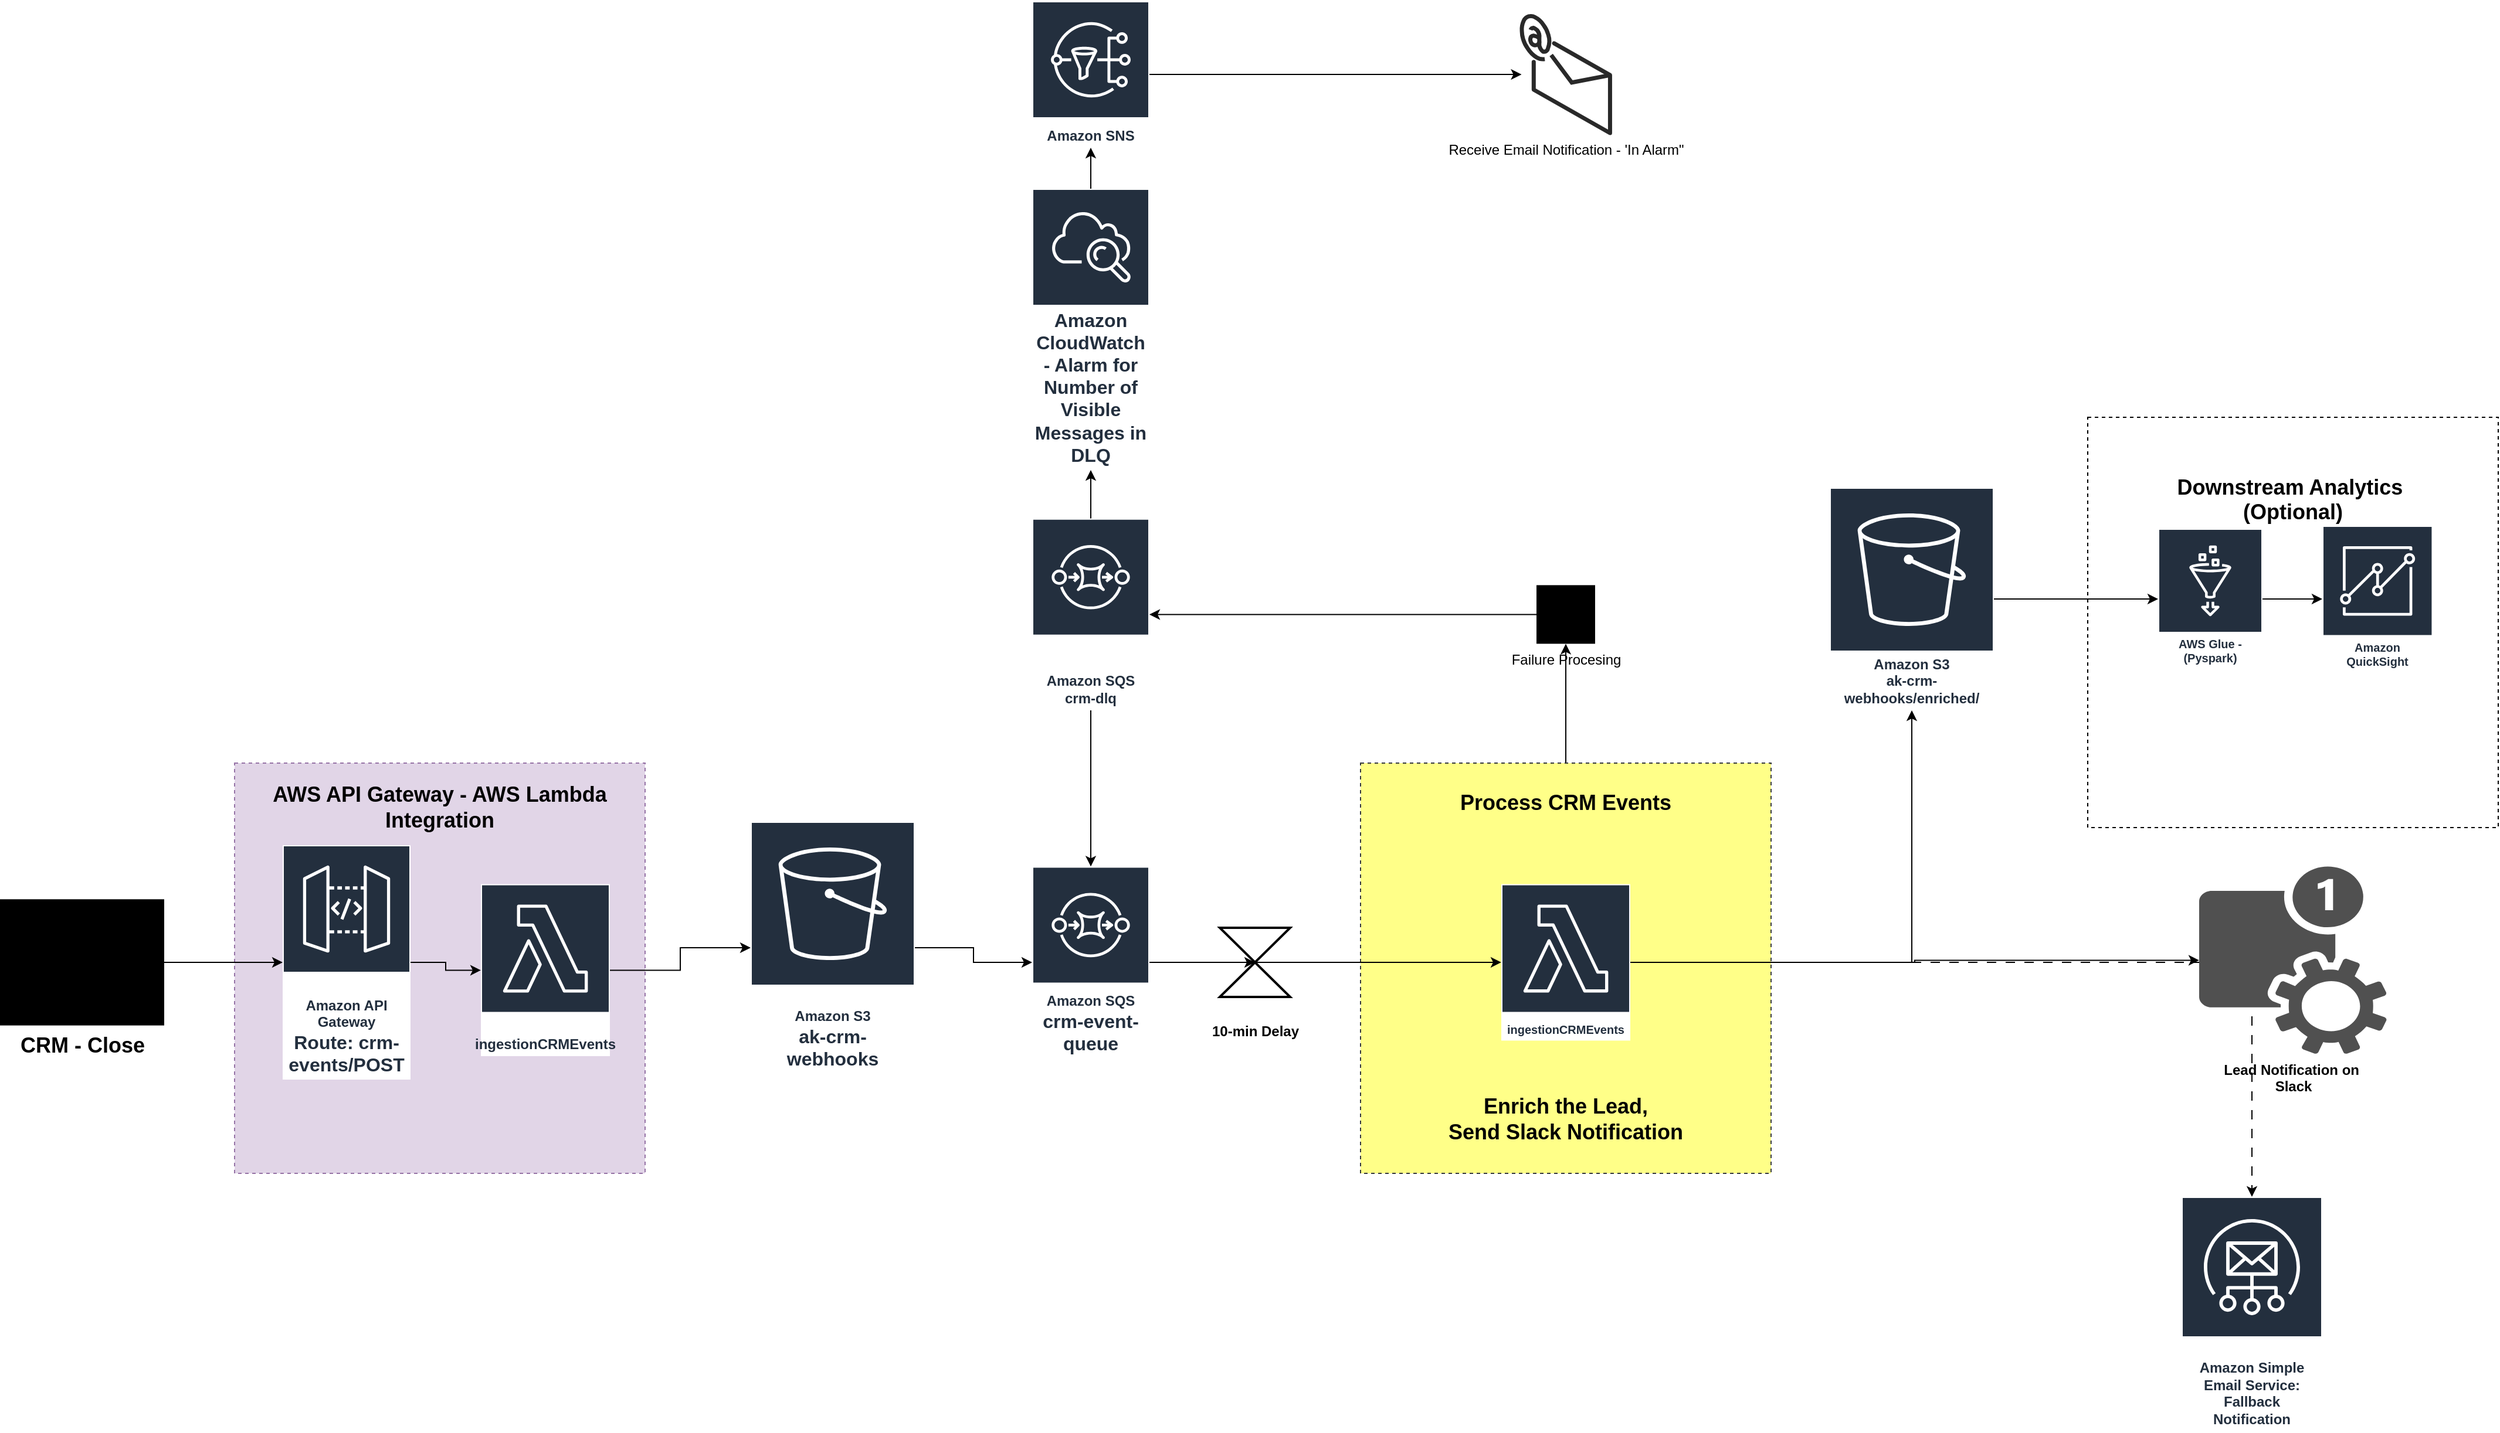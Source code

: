 <mxfile version="28.2.4">
  <diagram name="Page-1" id="rwzWzy93OpaWQYICMneB">
    <mxGraphModel dx="2278" dy="1777" grid="1" gridSize="20" guides="1" tooltips="1" connect="1" arrows="1" fold="1" page="1" pageScale="1" pageWidth="1100" pageHeight="850" background="light-dark(#FFFFFF,transparent)" math="0" shadow="0">
      <root>
        <mxCell id="0" />
        <mxCell id="1" parent="0" />
        <mxCell id="3h6Te5cmef560C_6Qjrz-24" value="&lt;span style=&quot;font-size: 18px;&quot;&gt;&lt;b&gt;Downstream Analytics&amp;nbsp;&lt;/b&gt;&lt;/span&gt;&lt;div&gt;&lt;b style=&quot;--un-translate-z: 0; --un-pan-x: ; --un-pan-y: ; --un-pinch-zoom: ; --un-scroll-snap-strictness: proximity; --un-ordinal: ; --un-slashed-zero: ; --un-numeric-figure: ; --un-numeric-spacing: ; --un-numeric-fraction: ; --un-border-spacing-x: 0; --un-border-spacing-y: 0; --un-ring-offset-shadow: 0 0 rgb(0 0 0 / 0); --un-ring-shadow: 0 0 rgb(0 0 0 / 0); --un-shadow-inset: ; --un-shadow: 0 0 rgb(0 0 0 / 0); --un-ring-inset: ; --un-ring-offset-width: 0px; --un-ring-offset-color: #fff; --un-ring-width: 0px; --un-ring-color: rgb(147 197 253 / .5); --un-blur: ; --un-brightness: ; --un-contrast: ; --un-drop-shadow: ; --un-grayscale: ; --un-hue-rotate: ; --un-invert: ; --un-saturate: ; --un-sepia: ; --un-backdrop-blur: ; --un-backdrop-brightness: ; --un-backdrop-contrast: ; --un-backdrop-grayscale: ; --un-backdrop-hue-rotate: ; --un-backdrop-invert: ; --un-backdrop-opacity: ; --un-backdrop-saturate: ; --un-backdrop-sepia: ; font-size: 18px;&quot;&gt;(Optional)&lt;/b&gt;&lt;/div&gt;&lt;div&gt;&lt;span style=&quot;font-size: 18px;&quot;&gt;&lt;b&gt;&amp;nbsp;&lt;/b&gt;&lt;/span&gt;&lt;div&gt;&lt;span style=&quot;font-size: 18px;&quot;&gt;&lt;b&gt;&lt;br&gt;&lt;/b&gt;&lt;/span&gt;&lt;/div&gt;&lt;div&gt;&lt;span style=&quot;font-size: 18px;&quot;&gt;&lt;b&gt;&lt;br&gt;&lt;/b&gt;&lt;/span&gt;&lt;/div&gt;&lt;div&gt;&lt;span style=&quot;font-size: 18px;&quot;&gt;&lt;b&gt;&lt;br&gt;&lt;/b&gt;&lt;/span&gt;&lt;/div&gt;&lt;div&gt;&lt;span style=&quot;font-size: 18px;&quot;&gt;&lt;b&gt;&lt;br&gt;&lt;/b&gt;&lt;/span&gt;&lt;/div&gt;&lt;div&gt;&lt;span style=&quot;font-size: 18px;&quot;&gt;&lt;b&gt;&lt;br&gt;&lt;/b&gt;&lt;/span&gt;&lt;/div&gt;&lt;div&gt;&lt;span style=&quot;font-size: 18px;&quot;&gt;&lt;b&gt;&lt;br&gt;&lt;/b&gt;&lt;/span&gt;&lt;/div&gt;&lt;div&gt;&lt;span style=&quot;font-size: 18px;&quot;&gt;&lt;b&gt;&lt;br&gt;&lt;/b&gt;&lt;/span&gt;&lt;/div&gt;&lt;div&gt;&lt;span style=&quot;font-size: 18px;&quot;&gt;&lt;b&gt;&lt;br&gt;&lt;/b&gt;&lt;/span&gt;&lt;/div&gt;&lt;div&gt;&lt;br&gt;&lt;/div&gt;&lt;/div&gt;" style="whiteSpace=wrap;html=1;aspect=fixed;dashed=1;align=center;" parent="1" vertex="1">
          <mxGeometry x="1840" y="-45.0" width="350" height="350" as="geometry" />
        </mxCell>
        <mxCell id="3h6Te5cmef560C_6Qjrz-20" style="edgeStyle=orthogonalEdgeStyle;rounded=0;orthogonalLoop=1;jettySize=auto;html=1;strokeColor=default;dashed=1;dashPattern=8 8;" parent="1" source="3h6Te5cmef560C_6Qjrz-8" target="3h6Te5cmef560C_6Qjrz-16" edge="1">
          <mxGeometry relative="1" as="geometry" />
        </mxCell>
        <mxCell id="3h6Te5cmef560C_6Qjrz-22" style="edgeStyle=orthogonalEdgeStyle;rounded=0;orthogonalLoop=1;jettySize=auto;html=1;" parent="1" source="3h6Te5cmef560C_6Qjrz-8" target="3h6Te5cmef560C_6Qjrz-21" edge="1">
          <mxGeometry relative="1" as="geometry">
            <mxPoint x="1740" y="180" as="targetPoint" />
          </mxGeometry>
        </mxCell>
        <mxCell id="bFWIxjA4RxtORe7N0rn4-6" style="edgeStyle=orthogonalEdgeStyle;rounded=0;orthogonalLoop=1;jettySize=auto;html=1;" edge="1" parent="1" source="3h6Te5cmef560C_6Qjrz-9" target="bFWIxjA4RxtORe7N0rn4-2">
          <mxGeometry relative="1" as="geometry" />
        </mxCell>
        <mxCell id="3h6Te5cmef560C_6Qjrz-9" value="&lt;span style=&quot;font-size: 18px;&quot;&gt;&lt;b&gt;Process CRM Events&lt;/b&gt;&lt;/span&gt;&lt;div&gt;&lt;span style=&quot;font-size: 18px;&quot;&gt;&lt;b&gt;&lt;br&gt;&lt;/b&gt;&lt;/span&gt;&lt;/div&gt;&lt;div&gt;&lt;span style=&quot;font-size: 18px;&quot;&gt;&lt;b&gt;&lt;br&gt;&lt;/b&gt;&lt;/span&gt;&lt;/div&gt;&lt;div&gt;&lt;span style=&quot;font-size: 18px;&quot;&gt;&lt;b&gt;&lt;br&gt;&lt;/b&gt;&lt;/span&gt;&lt;/div&gt;&lt;div&gt;&lt;span style=&quot;font-size: 18px;&quot;&gt;&lt;b&gt;&lt;br&gt;&lt;/b&gt;&lt;/span&gt;&lt;/div&gt;&lt;div&gt;&lt;span style=&quot;font-size: 18px;&quot;&gt;&lt;b&gt;&lt;br&gt;&lt;/b&gt;&lt;/span&gt;&lt;/div&gt;&lt;div&gt;&lt;span style=&quot;font-size: 18px;&quot;&gt;&lt;b&gt;&lt;br&gt;&lt;/b&gt;&lt;/span&gt;&lt;/div&gt;&lt;div&gt;&lt;span style=&quot;font-size: 18px;&quot;&gt;&lt;b&gt;&lt;br&gt;&lt;/b&gt;&lt;/span&gt;&lt;/div&gt;&lt;div&gt;&lt;span style=&quot;font-size: 18px;&quot;&gt;&lt;b&gt;&lt;br&gt;&lt;/b&gt;&lt;/span&gt;&lt;/div&gt;&lt;div&gt;&lt;span style=&quot;font-size: 18px;&quot;&gt;&lt;b&gt;&lt;br&gt;&lt;/b&gt;&lt;/span&gt;&lt;/div&gt;&lt;div&gt;&lt;span style=&quot;font-size: 18px;&quot;&gt;&lt;b&gt;&lt;br&gt;&lt;/b&gt;&lt;/span&gt;&lt;/div&gt;&lt;div&gt;&lt;span style=&quot;font-size: 18px;&quot;&gt;&lt;b&gt;&lt;br&gt;&lt;/b&gt;&lt;/span&gt;&lt;/div&gt;&lt;div&gt;&lt;span style=&quot;font-size: 18px;&quot;&gt;&lt;b&gt;Enrich the Lead,&lt;/b&gt;&lt;/span&gt;&lt;/div&gt;&lt;div&gt;&lt;span style=&quot;font-size: 18px;&quot;&gt;&lt;b&gt;Send Slack Notification&lt;/b&gt;&lt;/span&gt;&lt;/div&gt;" style="whiteSpace=wrap;html=1;aspect=fixed;dashed=1;fillColor=#ffff88;strokeColor=#36393d;align=center;" parent="1" vertex="1">
          <mxGeometry x="1220" y="250" width="350" height="350" as="geometry" />
        </mxCell>
        <mxCell id="3h6Te5cmef560C_6Qjrz-3" style="edgeStyle=orthogonalEdgeStyle;rounded=0;orthogonalLoop=1;jettySize=auto;html=1;" parent="1" source="m4qAgDCgxIv8DjNnzr-K-6" target="7ErMkeK06-2qZx9VQCFS-12" edge="1">
          <mxGeometry relative="1" as="geometry" />
        </mxCell>
        <mxCell id="m4qAgDCgxIv8DjNnzr-K-6" value="&lt;font style=&quot;font-size: 12px;&quot;&gt;Amazon S3&lt;/font&gt;&lt;div&gt;&lt;font size=&quot;3&quot; style=&quot;&quot;&gt;ak-crm-webhooks&lt;/font&gt;&lt;/div&gt;" style="sketch=0;outlineConnect=0;fontColor=#232F3E;gradientColor=none;strokeColor=#ffffff;fillColor=#232F3E;dashed=0;verticalLabelPosition=middle;verticalAlign=bottom;align=center;html=1;whiteSpace=wrap;fontSize=10;fontStyle=1;spacing=3;shape=mxgraph.aws4.productIcon;prIcon=mxgraph.aws4.s3;" parent="1" vertex="1">
          <mxGeometry x="700" y="300" width="140" height="214.99" as="geometry" />
        </mxCell>
        <mxCell id="3h6Te5cmef560C_6Qjrz-26" style="edgeStyle=orthogonalEdgeStyle;rounded=0;orthogonalLoop=1;jettySize=auto;html=1;" parent="1" source="m4qAgDCgxIv8DjNnzr-K-7" target="3h6Te5cmef560C_6Qjrz-23" edge="1">
          <mxGeometry relative="1" as="geometry" />
        </mxCell>
        <mxCell id="m4qAgDCgxIv8DjNnzr-K-7" value="AWS Glue - (Pyspark)" style="sketch=0;outlineConnect=0;fontColor=#232F3E;gradientColor=none;strokeColor=#ffffff;fillColor=#232F3E;dashed=0;verticalLabelPosition=middle;verticalAlign=bottom;align=center;html=1;whiteSpace=wrap;fontSize=10;fontStyle=1;spacing=3;shape=mxgraph.aws4.productIcon;prIcon=mxgraph.aws4.glue;" parent="1" vertex="1">
          <mxGeometry x="1900.0" y="50" width="89" height="120" as="geometry" />
        </mxCell>
        <mxCell id="AIjkGTHtsxKVKW9na2vk-2" value="&lt;b&gt;&lt;font style=&quot;font-size: 18px;&quot;&gt;AWS API Gateway - AWS Lambda Integration&lt;/font&gt;&lt;/b&gt;&lt;div&gt;&lt;br&gt;&lt;/div&gt;&lt;div&gt;&lt;br&gt;&lt;/div&gt;&lt;div&gt;&lt;br&gt;&lt;/div&gt;&lt;div&gt;&lt;br&gt;&lt;/div&gt;&lt;div&gt;&lt;br&gt;&lt;/div&gt;&lt;div&gt;&lt;br&gt;&lt;/div&gt;&lt;div&gt;&lt;br&gt;&lt;/div&gt;&lt;div&gt;&lt;br&gt;&lt;/div&gt;&lt;div&gt;&lt;br&gt;&lt;/div&gt;&lt;div&gt;&lt;br&gt;&lt;/div&gt;&lt;div&gt;&lt;br&gt;&lt;/div&gt;&lt;div&gt;&lt;br&gt;&lt;/div&gt;&lt;div&gt;&lt;br&gt;&lt;/div&gt;&lt;div&gt;&lt;br&gt;&lt;/div&gt;&lt;div&gt;&lt;br&gt;&lt;/div&gt;&lt;div&gt;&lt;br&gt;&lt;/div&gt;&lt;div&gt;&lt;br&gt;&lt;/div&gt;&lt;div&gt;&lt;br&gt;&lt;/div&gt;&lt;div&gt;&lt;br&gt;&lt;/div&gt;" style="whiteSpace=wrap;html=1;aspect=fixed;dashed=1;fillColor=#e1d5e7;strokeColor=#9673a6;" parent="1" vertex="1">
          <mxGeometry x="260" y="250" width="350" height="350" as="geometry" />
        </mxCell>
        <mxCell id="3h6Te5cmef560C_6Qjrz-2" style="edgeStyle=orthogonalEdgeStyle;rounded=0;orthogonalLoop=1;jettySize=auto;html=1;" parent="1" source="AIjkGTHtsxKVKW9na2vk-4" target="m4qAgDCgxIv8DjNnzr-K-6" edge="1">
          <mxGeometry relative="1" as="geometry">
            <mxPoint x="670" y="420.111" as="targetPoint" />
          </mxGeometry>
        </mxCell>
        <mxCell id="AIjkGTHtsxKVKW9na2vk-4" value="&lt;font style=&quot;font-size: 12px;&quot;&gt;ingestionCRMEvents&lt;/font&gt;" style="sketch=0;outlineConnect=0;fontColor=#232F3E;gradientColor=none;strokeColor=#ffffff;fillColor=#232F3E;dashed=0;verticalLabelPosition=middle;verticalAlign=bottom;align=center;html=1;whiteSpace=wrap;fontSize=10;fontStyle=1;spacing=3;shape=mxgraph.aws4.productIcon;prIcon=mxgraph.aws4.lambda;" parent="1" vertex="1">
          <mxGeometry x="470" y="353.25" width="110" height="146.75" as="geometry" />
        </mxCell>
        <mxCell id="7ErMkeK06-2qZx9VQCFS-2" value="&lt;font style=&quot;font-size: 12px;&quot;&gt;&lt;b style=&quot;&quot;&gt;Lead Notification on&amp;nbsp;&lt;/b&gt;&lt;/font&gt;&lt;div&gt;&lt;font style=&quot;font-size: 12px;&quot;&gt;&lt;b style=&quot;&quot;&gt;Slack&lt;/b&gt;&lt;/font&gt;&lt;/div&gt;" style="sketch=0;pointerEvents=1;shadow=0;dashed=0;html=1;strokeColor=none;fillColor=#505050;labelPosition=center;verticalLabelPosition=bottom;verticalAlign=top;outlineConnect=0;align=center;shape=mxgraph.office.communications.push_notification_service;" parent="1" vertex="1">
          <mxGeometry x="1935" y="338.19" width="160" height="160" as="geometry" />
        </mxCell>
        <mxCell id="bFWIxjA4RxtORe7N0rn4-10" style="edgeStyle=orthogonalEdgeStyle;rounded=0;orthogonalLoop=1;jettySize=auto;html=1;" edge="1" parent="1" source="7ErMkeK06-2qZx9VQCFS-4" target="bFWIxjA4RxtORe7N0rn4-9">
          <mxGeometry relative="1" as="geometry" />
        </mxCell>
        <mxCell id="7ErMkeK06-2qZx9VQCFS-4" value="&lt;font style=&quot;font-size: 12px;&quot;&gt;Amazon SNS&lt;/font&gt;" style="sketch=0;outlineConnect=0;fontColor=#232F3E;gradientColor=none;strokeColor=#ffffff;fillColor=#232F3E;dashed=0;verticalLabelPosition=middle;verticalAlign=bottom;align=center;html=1;whiteSpace=wrap;fontSize=10;fontStyle=1;spacing=3;shape=mxgraph.aws4.productIcon;prIcon=mxgraph.aws4.sns;" parent="1" vertex="1">
          <mxGeometry x="940" y="-400" width="100" height="125" as="geometry" />
        </mxCell>
        <mxCell id="3h6Te5cmef560C_6Qjrz-1" style="edgeStyle=orthogonalEdgeStyle;rounded=0;orthogonalLoop=1;jettySize=auto;html=1;" parent="1" source="7ErMkeK06-2qZx9VQCFS-7" target="AIjkGTHtsxKVKW9na2vk-4" edge="1">
          <mxGeometry relative="1" as="geometry" />
        </mxCell>
        <mxCell id="7ErMkeK06-2qZx9VQCFS-7" value="&lt;font style=&quot;font-size: 12px;&quot;&gt;Amazon API Gateway&lt;/font&gt;&lt;div&gt;&lt;font size=&quot;3&quot; style=&quot;&quot;&gt;Route: crm-events/POST&lt;/font&gt;&lt;/div&gt;" style="sketch=0;outlineConnect=0;fontColor=#232F3E;gradientColor=none;strokeColor=#ffffff;fillColor=#232F3E;dashed=0;verticalLabelPosition=middle;verticalAlign=bottom;align=center;html=1;whiteSpace=wrap;fontSize=10;fontStyle=1;spacing=3;shape=mxgraph.aws4.productIcon;prIcon=mxgraph.aws4.api_gateway;" parent="1" vertex="1">
          <mxGeometry x="301" y="320" width="109" height="200" as="geometry" />
        </mxCell>
        <mxCell id="3h6Te5cmef560C_6Qjrz-7" style="edgeStyle=orthogonalEdgeStyle;rounded=0;orthogonalLoop=1;jettySize=auto;html=1;" parent="1" source="7ErMkeK06-2qZx9VQCFS-10" target="7ErMkeK06-2qZx9VQCFS-7" edge="1">
          <mxGeometry relative="1" as="geometry" />
        </mxCell>
        <mxCell id="7ErMkeK06-2qZx9VQCFS-10" value="&lt;font style=&quot;font-size: 18px;&quot;&gt;&lt;b&gt;CRM - Close&lt;/b&gt;&lt;/font&gt;" style="sketch=0;verticalLabelPosition=bottom;sketch=0;aspect=fixed;html=1;verticalAlign=top;strokeColor=none;fillColor=#000000;align=center;outlineConnect=0;pointerEvents=1;shape=mxgraph.citrix2.web_saas_apps;" parent="1" vertex="1">
          <mxGeometry x="60" y="366.16" width="140" height="107.66" as="geometry" />
        </mxCell>
        <mxCell id="7ErMkeK06-2qZx9VQCFS-12" value="&lt;font style=&quot;font-size: 12px;&quot;&gt;Amazon SQS&lt;/font&gt;&lt;div&gt;&lt;font size=&quot;3&quot; style=&quot;&quot;&gt;crm-event-queue&lt;/font&gt;&lt;/div&gt;" style="sketch=0;outlineConnect=0;fontColor=#232F3E;gradientColor=none;strokeColor=#ffffff;fillColor=#232F3E;dashed=0;verticalLabelPosition=middle;verticalAlign=bottom;align=center;html=1;whiteSpace=wrap;fontSize=10;fontStyle=1;spacing=3;shape=mxgraph.aws4.productIcon;prIcon=mxgraph.aws4.sqs;" parent="1" vertex="1">
          <mxGeometry x="940" y="338.19" width="100" height="163.61" as="geometry" />
        </mxCell>
        <mxCell id="3h6Te5cmef560C_6Qjrz-11" style="edgeStyle=orthogonalEdgeStyle;rounded=0;orthogonalLoop=1;jettySize=auto;html=1;exitX=0.5;exitY=0.5;exitDx=0;exitDy=0;exitPerimeter=0;" parent="1" source="3h6Te5cmef560C_6Qjrz-4" target="3h6Te5cmef560C_6Qjrz-8" edge="1">
          <mxGeometry relative="1" as="geometry" />
        </mxCell>
        <mxCell id="3h6Te5cmef560C_6Qjrz-4" value="&lt;b&gt;10-min Delay&lt;/b&gt;" style="html=1;shape=mxgraph.sysml.timeEvent;strokeWidth=2;verticalLabelPosition=bottom;verticalAlignment=top;" parent="1" vertex="1">
          <mxGeometry x="1100" y="390.5" width="60" height="59" as="geometry" />
        </mxCell>
        <mxCell id="3h6Te5cmef560C_6Qjrz-5" style="edgeStyle=orthogonalEdgeStyle;rounded=0;orthogonalLoop=1;jettySize=auto;html=1;entryX=0.5;entryY=0.5;entryDx=0;entryDy=0;entryPerimeter=0;" parent="1" source="7ErMkeK06-2qZx9VQCFS-12" target="3h6Te5cmef560C_6Qjrz-4" edge="1">
          <mxGeometry relative="1" as="geometry" />
        </mxCell>
        <mxCell id="3h6Te5cmef560C_6Qjrz-15" style="edgeStyle=orthogonalEdgeStyle;rounded=0;orthogonalLoop=1;jettySize=auto;html=1;" parent="1" source="3h6Te5cmef560C_6Qjrz-8" target="7ErMkeK06-2qZx9VQCFS-2" edge="1">
          <mxGeometry relative="1" as="geometry" />
        </mxCell>
        <mxCell id="3h6Te5cmef560C_6Qjrz-8" value="ingestionCRMEvents" style="sketch=0;outlineConnect=0;fontColor=#232F3E;gradientColor=none;strokeColor=#ffffff;fillColor=#232F3E;dashed=0;verticalLabelPosition=middle;verticalAlign=bottom;align=center;html=1;whiteSpace=wrap;fontSize=10;fontStyle=1;spacing=3;shape=mxgraph.aws4.productIcon;prIcon=mxgraph.aws4.lambda;" parent="1" vertex="1">
          <mxGeometry x="1340" y="353.24" width="110" height="133.5" as="geometry" />
        </mxCell>
        <mxCell id="3h6Te5cmef560C_6Qjrz-16" value="&lt;font style=&quot;font-size: 12px;&quot;&gt;Amazon Simple Email Service: Fallback Notification&lt;/font&gt;" style="sketch=0;outlineConnect=0;fontColor=#232F3E;gradientColor=none;strokeColor=#ffffff;fillColor=#232F3E;dashed=0;verticalLabelPosition=middle;verticalAlign=bottom;align=center;html=1;whiteSpace=wrap;fontSize=10;fontStyle=1;spacing=3;shape=mxgraph.aws4.productIcon;prIcon=mxgraph.aws4.simple_email_service;" parent="1" vertex="1">
          <mxGeometry x="1920" y="620" width="120" height="200" as="geometry" />
        </mxCell>
        <mxCell id="3h6Te5cmef560C_6Qjrz-25" style="edgeStyle=orthogonalEdgeStyle;rounded=0;orthogonalLoop=1;jettySize=auto;html=1;" parent="1" source="3h6Te5cmef560C_6Qjrz-21" target="m4qAgDCgxIv8DjNnzr-K-7" edge="1">
          <mxGeometry relative="1" as="geometry" />
        </mxCell>
        <mxCell id="3h6Te5cmef560C_6Qjrz-21" value="&lt;font style=&quot;font-size: 12px;&quot;&gt;Amazon S3&lt;/font&gt;&lt;div&gt;&lt;font style=&quot;font-size: 12px;&quot;&gt;ak-crm-webhooks/enriched/&lt;/font&gt;&lt;/div&gt;" style="sketch=0;outlineConnect=0;fontColor=#232F3E;gradientColor=none;strokeColor=#ffffff;fillColor=#232F3E;dashed=0;verticalLabelPosition=middle;verticalAlign=bottom;align=center;html=1;whiteSpace=wrap;fontSize=10;fontStyle=1;spacing=3;shape=mxgraph.aws4.productIcon;prIcon=mxgraph.aws4.s3;" parent="1" vertex="1">
          <mxGeometry x="1620" y="15" width="140" height="190" as="geometry" />
        </mxCell>
        <mxCell id="3h6Te5cmef560C_6Qjrz-23" value="Amazon QuickSight" style="sketch=0;outlineConnect=0;fontColor=#232F3E;gradientColor=none;strokeColor=#ffffff;fillColor=#232F3E;dashed=0;verticalLabelPosition=middle;verticalAlign=bottom;align=center;html=1;whiteSpace=wrap;fontSize=10;fontStyle=1;spacing=3;shape=mxgraph.aws4.productIcon;prIcon=mxgraph.aws4.quicksight;" parent="1" vertex="1">
          <mxGeometry x="2040.0" y="47.5" width="94.22" height="125" as="geometry" />
        </mxCell>
        <mxCell id="bFWIxjA4RxtORe7N0rn4-4" style="edgeStyle=orthogonalEdgeStyle;rounded=0;orthogonalLoop=1;jettySize=auto;html=1;" edge="1" parent="1" source="bFWIxjA4RxtORe7N0rn4-1" target="7ErMkeK06-2qZx9VQCFS-12">
          <mxGeometry relative="1" as="geometry" />
        </mxCell>
        <mxCell id="bFWIxjA4RxtORe7N0rn4-13" style="edgeStyle=orthogonalEdgeStyle;rounded=0;orthogonalLoop=1;jettySize=auto;html=1;" edge="1" parent="1" source="bFWIxjA4RxtORe7N0rn4-1" target="bFWIxjA4RxtORe7N0rn4-11">
          <mxGeometry relative="1" as="geometry" />
        </mxCell>
        <mxCell id="bFWIxjA4RxtORe7N0rn4-1" value="&lt;font style=&quot;font-size: 12px;&quot;&gt;Amazon SQS&lt;/font&gt;&lt;div&gt;&lt;font style=&quot;font-size: 12px;&quot;&gt;crm-dlq&lt;/font&gt;&lt;/div&gt;" style="sketch=0;outlineConnect=0;fontColor=#232F3E;gradientColor=none;strokeColor=#ffffff;fillColor=#232F3E;dashed=0;verticalLabelPosition=middle;verticalAlign=bottom;align=center;html=1;whiteSpace=wrap;fontSize=10;fontStyle=1;spacing=3;shape=mxgraph.aws4.productIcon;prIcon=mxgraph.aws4.sqs;" vertex="1" parent="1">
          <mxGeometry x="940" y="41.39" width="100" height="163.61" as="geometry" />
        </mxCell>
        <mxCell id="bFWIxjA4RxtORe7N0rn4-7" style="edgeStyle=orthogonalEdgeStyle;rounded=0;orthogonalLoop=1;jettySize=auto;html=1;" edge="1" parent="1" source="bFWIxjA4RxtORe7N0rn4-2" target="bFWIxjA4RxtORe7N0rn4-1">
          <mxGeometry relative="1" as="geometry" />
        </mxCell>
        <mxCell id="bFWIxjA4RxtORe7N0rn4-2" value="Failure Procesing" style="sketch=0;verticalLabelPosition=bottom;sketch=0;aspect=fixed;html=1;verticalAlign=top;strokeColor=none;fillColor=#000000;align=center;outlineConnect=0;pointerEvents=1;shape=mxgraph.citrix2.authentication_failure;" vertex="1" parent="1">
          <mxGeometry x="1370" y="98.2" width="50" height="50" as="geometry" />
        </mxCell>
        <mxCell id="bFWIxjA4RxtORe7N0rn4-9" value="Receive Email Notification - &#39;In Alarm&quot;" style="verticalLabelPosition=bottom;html=1;verticalAlign=top;strokeWidth=1;align=center;outlineConnect=0;dashed=0;outlineConnect=0;shape=mxgraph.aws3d.email;aspect=fixed;strokeColor=#292929;" vertex="1" parent="1">
          <mxGeometry x="1357.28" y="-387.5" width="75.44" height="100" as="geometry" />
        </mxCell>
        <mxCell id="bFWIxjA4RxtORe7N0rn4-14" style="edgeStyle=orthogonalEdgeStyle;rounded=0;orthogonalLoop=1;jettySize=auto;html=1;" edge="1" parent="1" source="bFWIxjA4RxtORe7N0rn4-11" target="7ErMkeK06-2qZx9VQCFS-4">
          <mxGeometry relative="1" as="geometry" />
        </mxCell>
        <mxCell id="bFWIxjA4RxtORe7N0rn4-11" value="&lt;div&gt;&lt;font style=&quot;font-size: 12px;&quot;&gt;&lt;br&gt;&lt;/font&gt;&lt;/div&gt;&lt;div&gt;&lt;font size=&quot;3&quot;&gt;&lt;br&gt;&lt;/font&gt;&lt;/div&gt;&lt;div&gt;&lt;font size=&quot;3&quot;&gt;&lt;br&gt;&lt;/font&gt;&lt;/div&gt;&lt;div&gt;&lt;font size=&quot;3&quot;&gt;&lt;br&gt;&lt;/font&gt;&lt;/div&gt;&lt;font size=&quot;3&quot;&gt;Amazon CloudWatch - Alarm for Number of Visible Messages in DLQ&lt;/font&gt;" style="sketch=0;outlineConnect=0;fontColor=#232F3E;gradientColor=none;strokeColor=#ffffff;fillColor=#232F3E;dashed=0;verticalLabelPosition=middle;verticalAlign=bottom;align=center;html=1;whiteSpace=wrap;fontSize=10;fontStyle=1;spacing=3;shape=mxgraph.aws4.productIcon;prIcon=mxgraph.aws4.cloudwatch;" vertex="1" parent="1">
          <mxGeometry x="940" y="-240" width="100" height="240" as="geometry" />
        </mxCell>
      </root>
    </mxGraphModel>
  </diagram>
</mxfile>
